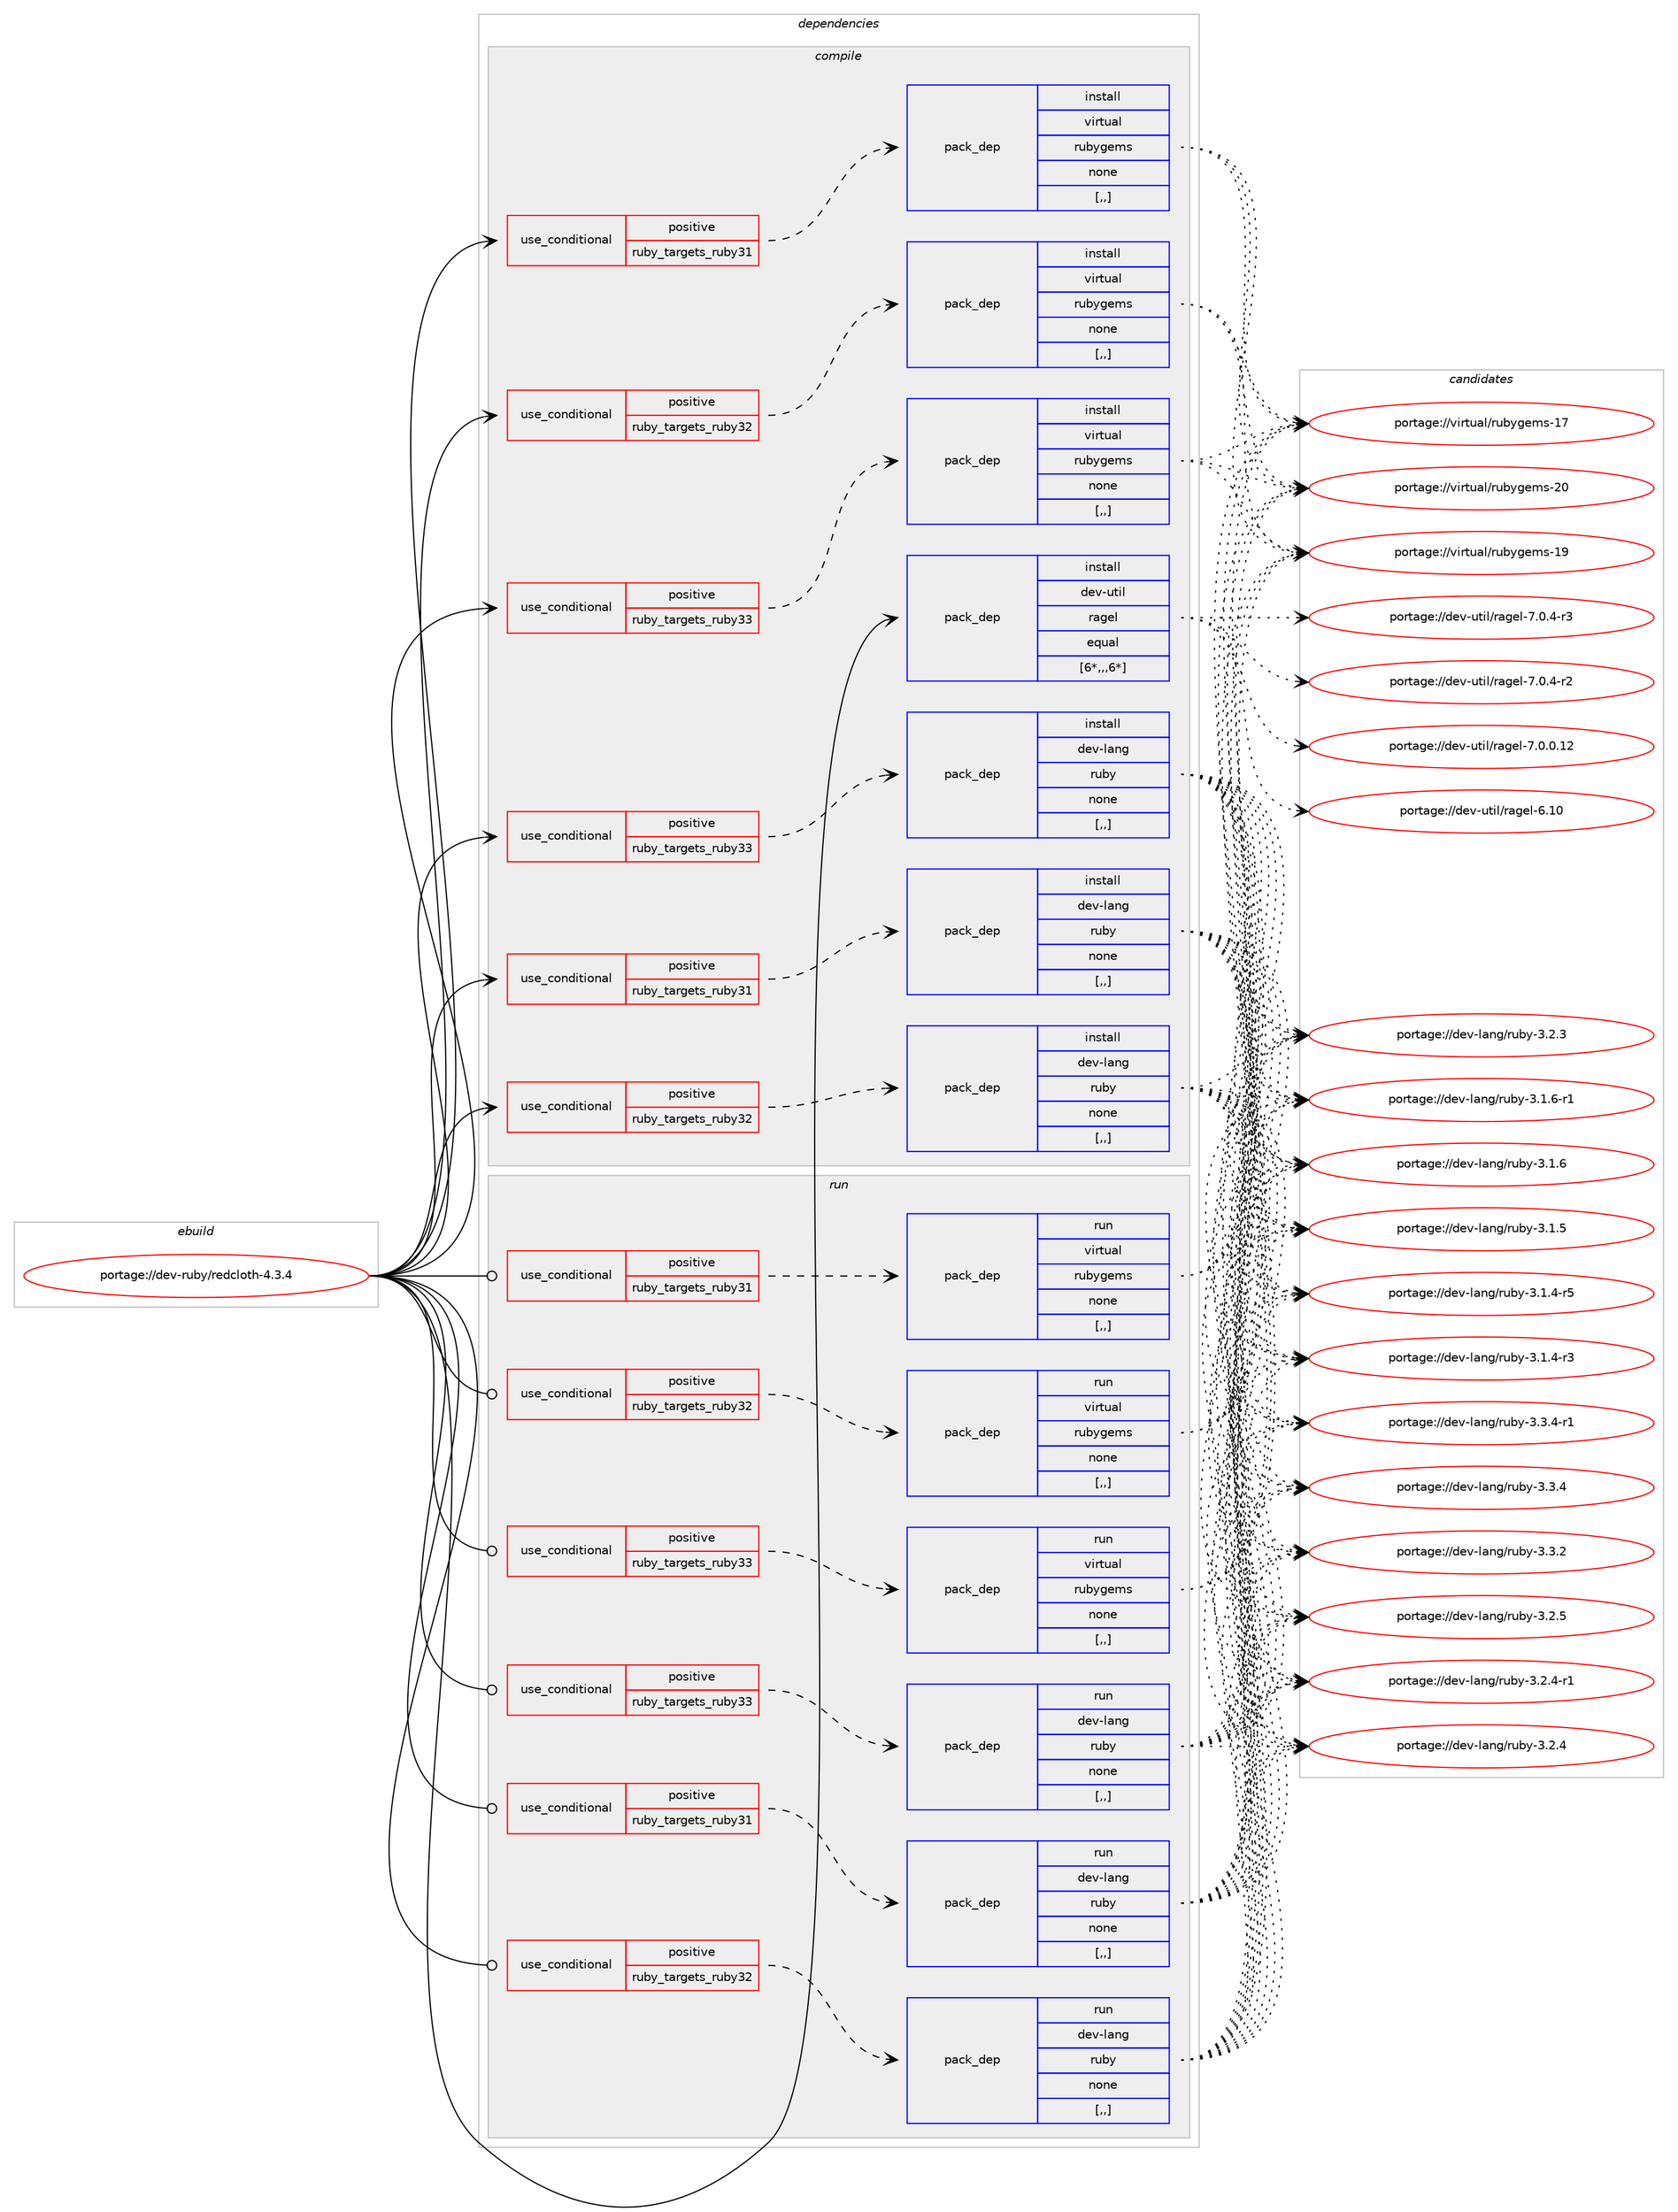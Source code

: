 digraph prolog {

# *************
# Graph options
# *************

newrank=true;
concentrate=true;
compound=true;
graph [rankdir=LR,fontname=Helvetica,fontsize=10,ranksep=1.5];#, ranksep=2.5, nodesep=0.2];
edge  [arrowhead=vee];
node  [fontname=Helvetica,fontsize=10];

# **********
# The ebuild
# **********

subgraph cluster_leftcol {
color=gray;
label=<<i>ebuild</i>>;
id [label="portage://dev-ruby/redcloth-4.3.4", color=red, width=4, href="../dev-ruby/redcloth-4.3.4.svg"];
}

# ****************
# The dependencies
# ****************

subgraph cluster_midcol {
color=gray;
label=<<i>dependencies</i>>;
subgraph cluster_compile {
fillcolor="#eeeeee";
style=filled;
label=<<i>compile</i>>;
subgraph cond54131 {
dependency197863 [label=<<TABLE BORDER="0" CELLBORDER="1" CELLSPACING="0" CELLPADDING="4"><TR><TD ROWSPAN="3" CELLPADDING="10">use_conditional</TD></TR><TR><TD>positive</TD></TR><TR><TD>ruby_targets_ruby31</TD></TR></TABLE>>, shape=none, color=red];
subgraph pack142375 {
dependency197864 [label=<<TABLE BORDER="0" CELLBORDER="1" CELLSPACING="0" CELLPADDING="4" WIDTH="220"><TR><TD ROWSPAN="6" CELLPADDING="30">pack_dep</TD></TR><TR><TD WIDTH="110">install</TD></TR><TR><TD>dev-lang</TD></TR><TR><TD>ruby</TD></TR><TR><TD>none</TD></TR><TR><TD>[,,]</TD></TR></TABLE>>, shape=none, color=blue];
}
dependency197863:e -> dependency197864:w [weight=20,style="dashed",arrowhead="vee"];
}
id:e -> dependency197863:w [weight=20,style="solid",arrowhead="vee"];
subgraph cond54132 {
dependency197865 [label=<<TABLE BORDER="0" CELLBORDER="1" CELLSPACING="0" CELLPADDING="4"><TR><TD ROWSPAN="3" CELLPADDING="10">use_conditional</TD></TR><TR><TD>positive</TD></TR><TR><TD>ruby_targets_ruby31</TD></TR></TABLE>>, shape=none, color=red];
subgraph pack142376 {
dependency197866 [label=<<TABLE BORDER="0" CELLBORDER="1" CELLSPACING="0" CELLPADDING="4" WIDTH="220"><TR><TD ROWSPAN="6" CELLPADDING="30">pack_dep</TD></TR><TR><TD WIDTH="110">install</TD></TR><TR><TD>virtual</TD></TR><TR><TD>rubygems</TD></TR><TR><TD>none</TD></TR><TR><TD>[,,]</TD></TR></TABLE>>, shape=none, color=blue];
}
dependency197865:e -> dependency197866:w [weight=20,style="dashed",arrowhead="vee"];
}
id:e -> dependency197865:w [weight=20,style="solid",arrowhead="vee"];
subgraph cond54133 {
dependency197867 [label=<<TABLE BORDER="0" CELLBORDER="1" CELLSPACING="0" CELLPADDING="4"><TR><TD ROWSPAN="3" CELLPADDING="10">use_conditional</TD></TR><TR><TD>positive</TD></TR><TR><TD>ruby_targets_ruby32</TD></TR></TABLE>>, shape=none, color=red];
subgraph pack142377 {
dependency197868 [label=<<TABLE BORDER="0" CELLBORDER="1" CELLSPACING="0" CELLPADDING="4" WIDTH="220"><TR><TD ROWSPAN="6" CELLPADDING="30">pack_dep</TD></TR><TR><TD WIDTH="110">install</TD></TR><TR><TD>dev-lang</TD></TR><TR><TD>ruby</TD></TR><TR><TD>none</TD></TR><TR><TD>[,,]</TD></TR></TABLE>>, shape=none, color=blue];
}
dependency197867:e -> dependency197868:w [weight=20,style="dashed",arrowhead="vee"];
}
id:e -> dependency197867:w [weight=20,style="solid",arrowhead="vee"];
subgraph cond54134 {
dependency197869 [label=<<TABLE BORDER="0" CELLBORDER="1" CELLSPACING="0" CELLPADDING="4"><TR><TD ROWSPAN="3" CELLPADDING="10">use_conditional</TD></TR><TR><TD>positive</TD></TR><TR><TD>ruby_targets_ruby32</TD></TR></TABLE>>, shape=none, color=red];
subgraph pack142378 {
dependency197870 [label=<<TABLE BORDER="0" CELLBORDER="1" CELLSPACING="0" CELLPADDING="4" WIDTH="220"><TR><TD ROWSPAN="6" CELLPADDING="30">pack_dep</TD></TR><TR><TD WIDTH="110">install</TD></TR><TR><TD>virtual</TD></TR><TR><TD>rubygems</TD></TR><TR><TD>none</TD></TR><TR><TD>[,,]</TD></TR></TABLE>>, shape=none, color=blue];
}
dependency197869:e -> dependency197870:w [weight=20,style="dashed",arrowhead="vee"];
}
id:e -> dependency197869:w [weight=20,style="solid",arrowhead="vee"];
subgraph cond54135 {
dependency197871 [label=<<TABLE BORDER="0" CELLBORDER="1" CELLSPACING="0" CELLPADDING="4"><TR><TD ROWSPAN="3" CELLPADDING="10">use_conditional</TD></TR><TR><TD>positive</TD></TR><TR><TD>ruby_targets_ruby33</TD></TR></TABLE>>, shape=none, color=red];
subgraph pack142379 {
dependency197872 [label=<<TABLE BORDER="0" CELLBORDER="1" CELLSPACING="0" CELLPADDING="4" WIDTH="220"><TR><TD ROWSPAN="6" CELLPADDING="30">pack_dep</TD></TR><TR><TD WIDTH="110">install</TD></TR><TR><TD>dev-lang</TD></TR><TR><TD>ruby</TD></TR><TR><TD>none</TD></TR><TR><TD>[,,]</TD></TR></TABLE>>, shape=none, color=blue];
}
dependency197871:e -> dependency197872:w [weight=20,style="dashed",arrowhead="vee"];
}
id:e -> dependency197871:w [weight=20,style="solid",arrowhead="vee"];
subgraph cond54136 {
dependency197873 [label=<<TABLE BORDER="0" CELLBORDER="1" CELLSPACING="0" CELLPADDING="4"><TR><TD ROWSPAN="3" CELLPADDING="10">use_conditional</TD></TR><TR><TD>positive</TD></TR><TR><TD>ruby_targets_ruby33</TD></TR></TABLE>>, shape=none, color=red];
subgraph pack142380 {
dependency197874 [label=<<TABLE BORDER="0" CELLBORDER="1" CELLSPACING="0" CELLPADDING="4" WIDTH="220"><TR><TD ROWSPAN="6" CELLPADDING="30">pack_dep</TD></TR><TR><TD WIDTH="110">install</TD></TR><TR><TD>virtual</TD></TR><TR><TD>rubygems</TD></TR><TR><TD>none</TD></TR><TR><TD>[,,]</TD></TR></TABLE>>, shape=none, color=blue];
}
dependency197873:e -> dependency197874:w [weight=20,style="dashed",arrowhead="vee"];
}
id:e -> dependency197873:w [weight=20,style="solid",arrowhead="vee"];
subgraph pack142381 {
dependency197875 [label=<<TABLE BORDER="0" CELLBORDER="1" CELLSPACING="0" CELLPADDING="4" WIDTH="220"><TR><TD ROWSPAN="6" CELLPADDING="30">pack_dep</TD></TR><TR><TD WIDTH="110">install</TD></TR><TR><TD>dev-util</TD></TR><TR><TD>ragel</TD></TR><TR><TD>equal</TD></TR><TR><TD>[6*,,,6*]</TD></TR></TABLE>>, shape=none, color=blue];
}
id:e -> dependency197875:w [weight=20,style="solid",arrowhead="vee"];
}
subgraph cluster_compileandrun {
fillcolor="#eeeeee";
style=filled;
label=<<i>compile and run</i>>;
}
subgraph cluster_run {
fillcolor="#eeeeee";
style=filled;
label=<<i>run</i>>;
subgraph cond54137 {
dependency197876 [label=<<TABLE BORDER="0" CELLBORDER="1" CELLSPACING="0" CELLPADDING="4"><TR><TD ROWSPAN="3" CELLPADDING="10">use_conditional</TD></TR><TR><TD>positive</TD></TR><TR><TD>ruby_targets_ruby31</TD></TR></TABLE>>, shape=none, color=red];
subgraph pack142382 {
dependency197877 [label=<<TABLE BORDER="0" CELLBORDER="1" CELLSPACING="0" CELLPADDING="4" WIDTH="220"><TR><TD ROWSPAN="6" CELLPADDING="30">pack_dep</TD></TR><TR><TD WIDTH="110">run</TD></TR><TR><TD>dev-lang</TD></TR><TR><TD>ruby</TD></TR><TR><TD>none</TD></TR><TR><TD>[,,]</TD></TR></TABLE>>, shape=none, color=blue];
}
dependency197876:e -> dependency197877:w [weight=20,style="dashed",arrowhead="vee"];
}
id:e -> dependency197876:w [weight=20,style="solid",arrowhead="odot"];
subgraph cond54138 {
dependency197878 [label=<<TABLE BORDER="0" CELLBORDER="1" CELLSPACING="0" CELLPADDING="4"><TR><TD ROWSPAN="3" CELLPADDING="10">use_conditional</TD></TR><TR><TD>positive</TD></TR><TR><TD>ruby_targets_ruby31</TD></TR></TABLE>>, shape=none, color=red];
subgraph pack142383 {
dependency197879 [label=<<TABLE BORDER="0" CELLBORDER="1" CELLSPACING="0" CELLPADDING="4" WIDTH="220"><TR><TD ROWSPAN="6" CELLPADDING="30">pack_dep</TD></TR><TR><TD WIDTH="110">run</TD></TR><TR><TD>virtual</TD></TR><TR><TD>rubygems</TD></TR><TR><TD>none</TD></TR><TR><TD>[,,]</TD></TR></TABLE>>, shape=none, color=blue];
}
dependency197878:e -> dependency197879:w [weight=20,style="dashed",arrowhead="vee"];
}
id:e -> dependency197878:w [weight=20,style="solid",arrowhead="odot"];
subgraph cond54139 {
dependency197880 [label=<<TABLE BORDER="0" CELLBORDER="1" CELLSPACING="0" CELLPADDING="4"><TR><TD ROWSPAN="3" CELLPADDING="10">use_conditional</TD></TR><TR><TD>positive</TD></TR><TR><TD>ruby_targets_ruby32</TD></TR></TABLE>>, shape=none, color=red];
subgraph pack142384 {
dependency197881 [label=<<TABLE BORDER="0" CELLBORDER="1" CELLSPACING="0" CELLPADDING="4" WIDTH="220"><TR><TD ROWSPAN="6" CELLPADDING="30">pack_dep</TD></TR><TR><TD WIDTH="110">run</TD></TR><TR><TD>dev-lang</TD></TR><TR><TD>ruby</TD></TR><TR><TD>none</TD></TR><TR><TD>[,,]</TD></TR></TABLE>>, shape=none, color=blue];
}
dependency197880:e -> dependency197881:w [weight=20,style="dashed",arrowhead="vee"];
}
id:e -> dependency197880:w [weight=20,style="solid",arrowhead="odot"];
subgraph cond54140 {
dependency197882 [label=<<TABLE BORDER="0" CELLBORDER="1" CELLSPACING="0" CELLPADDING="4"><TR><TD ROWSPAN="3" CELLPADDING="10">use_conditional</TD></TR><TR><TD>positive</TD></TR><TR><TD>ruby_targets_ruby32</TD></TR></TABLE>>, shape=none, color=red];
subgraph pack142385 {
dependency197883 [label=<<TABLE BORDER="0" CELLBORDER="1" CELLSPACING="0" CELLPADDING="4" WIDTH="220"><TR><TD ROWSPAN="6" CELLPADDING="30">pack_dep</TD></TR><TR><TD WIDTH="110">run</TD></TR><TR><TD>virtual</TD></TR><TR><TD>rubygems</TD></TR><TR><TD>none</TD></TR><TR><TD>[,,]</TD></TR></TABLE>>, shape=none, color=blue];
}
dependency197882:e -> dependency197883:w [weight=20,style="dashed",arrowhead="vee"];
}
id:e -> dependency197882:w [weight=20,style="solid",arrowhead="odot"];
subgraph cond54141 {
dependency197884 [label=<<TABLE BORDER="0" CELLBORDER="1" CELLSPACING="0" CELLPADDING="4"><TR><TD ROWSPAN="3" CELLPADDING="10">use_conditional</TD></TR><TR><TD>positive</TD></TR><TR><TD>ruby_targets_ruby33</TD></TR></TABLE>>, shape=none, color=red];
subgraph pack142386 {
dependency197885 [label=<<TABLE BORDER="0" CELLBORDER="1" CELLSPACING="0" CELLPADDING="4" WIDTH="220"><TR><TD ROWSPAN="6" CELLPADDING="30">pack_dep</TD></TR><TR><TD WIDTH="110">run</TD></TR><TR><TD>dev-lang</TD></TR><TR><TD>ruby</TD></TR><TR><TD>none</TD></TR><TR><TD>[,,]</TD></TR></TABLE>>, shape=none, color=blue];
}
dependency197884:e -> dependency197885:w [weight=20,style="dashed",arrowhead="vee"];
}
id:e -> dependency197884:w [weight=20,style="solid",arrowhead="odot"];
subgraph cond54142 {
dependency197886 [label=<<TABLE BORDER="0" CELLBORDER="1" CELLSPACING="0" CELLPADDING="4"><TR><TD ROWSPAN="3" CELLPADDING="10">use_conditional</TD></TR><TR><TD>positive</TD></TR><TR><TD>ruby_targets_ruby33</TD></TR></TABLE>>, shape=none, color=red];
subgraph pack142387 {
dependency197887 [label=<<TABLE BORDER="0" CELLBORDER="1" CELLSPACING="0" CELLPADDING="4" WIDTH="220"><TR><TD ROWSPAN="6" CELLPADDING="30">pack_dep</TD></TR><TR><TD WIDTH="110">run</TD></TR><TR><TD>virtual</TD></TR><TR><TD>rubygems</TD></TR><TR><TD>none</TD></TR><TR><TD>[,,]</TD></TR></TABLE>>, shape=none, color=blue];
}
dependency197886:e -> dependency197887:w [weight=20,style="dashed",arrowhead="vee"];
}
id:e -> dependency197886:w [weight=20,style="solid",arrowhead="odot"];
}
}

# **************
# The candidates
# **************

subgraph cluster_choices {
rank=same;
color=gray;
label=<<i>candidates</i>>;

subgraph choice142375 {
color=black;
nodesep=1;
choice100101118451089711010347114117981214551465146524511449 [label="portage://dev-lang/ruby-3.3.4-r1", color=red, width=4,href="../dev-lang/ruby-3.3.4-r1.svg"];
choice10010111845108971101034711411798121455146514652 [label="portage://dev-lang/ruby-3.3.4", color=red, width=4,href="../dev-lang/ruby-3.3.4.svg"];
choice10010111845108971101034711411798121455146514650 [label="portage://dev-lang/ruby-3.3.2", color=red, width=4,href="../dev-lang/ruby-3.3.2.svg"];
choice10010111845108971101034711411798121455146504653 [label="portage://dev-lang/ruby-3.2.5", color=red, width=4,href="../dev-lang/ruby-3.2.5.svg"];
choice100101118451089711010347114117981214551465046524511449 [label="portage://dev-lang/ruby-3.2.4-r1", color=red, width=4,href="../dev-lang/ruby-3.2.4-r1.svg"];
choice10010111845108971101034711411798121455146504652 [label="portage://dev-lang/ruby-3.2.4", color=red, width=4,href="../dev-lang/ruby-3.2.4.svg"];
choice10010111845108971101034711411798121455146504651 [label="portage://dev-lang/ruby-3.2.3", color=red, width=4,href="../dev-lang/ruby-3.2.3.svg"];
choice100101118451089711010347114117981214551464946544511449 [label="portage://dev-lang/ruby-3.1.6-r1", color=red, width=4,href="../dev-lang/ruby-3.1.6-r1.svg"];
choice10010111845108971101034711411798121455146494654 [label="portage://dev-lang/ruby-3.1.6", color=red, width=4,href="../dev-lang/ruby-3.1.6.svg"];
choice10010111845108971101034711411798121455146494653 [label="portage://dev-lang/ruby-3.1.5", color=red, width=4,href="../dev-lang/ruby-3.1.5.svg"];
choice100101118451089711010347114117981214551464946524511453 [label="portage://dev-lang/ruby-3.1.4-r5", color=red, width=4,href="../dev-lang/ruby-3.1.4-r5.svg"];
choice100101118451089711010347114117981214551464946524511451 [label="portage://dev-lang/ruby-3.1.4-r3", color=red, width=4,href="../dev-lang/ruby-3.1.4-r3.svg"];
dependency197864:e -> choice100101118451089711010347114117981214551465146524511449:w [style=dotted,weight="100"];
dependency197864:e -> choice10010111845108971101034711411798121455146514652:w [style=dotted,weight="100"];
dependency197864:e -> choice10010111845108971101034711411798121455146514650:w [style=dotted,weight="100"];
dependency197864:e -> choice10010111845108971101034711411798121455146504653:w [style=dotted,weight="100"];
dependency197864:e -> choice100101118451089711010347114117981214551465046524511449:w [style=dotted,weight="100"];
dependency197864:e -> choice10010111845108971101034711411798121455146504652:w [style=dotted,weight="100"];
dependency197864:e -> choice10010111845108971101034711411798121455146504651:w [style=dotted,weight="100"];
dependency197864:e -> choice100101118451089711010347114117981214551464946544511449:w [style=dotted,weight="100"];
dependency197864:e -> choice10010111845108971101034711411798121455146494654:w [style=dotted,weight="100"];
dependency197864:e -> choice10010111845108971101034711411798121455146494653:w [style=dotted,weight="100"];
dependency197864:e -> choice100101118451089711010347114117981214551464946524511453:w [style=dotted,weight="100"];
dependency197864:e -> choice100101118451089711010347114117981214551464946524511451:w [style=dotted,weight="100"];
}
subgraph choice142376 {
color=black;
nodesep=1;
choice118105114116117971084711411798121103101109115455048 [label="portage://virtual/rubygems-20", color=red, width=4,href="../virtual/rubygems-20.svg"];
choice118105114116117971084711411798121103101109115454957 [label="portage://virtual/rubygems-19", color=red, width=4,href="../virtual/rubygems-19.svg"];
choice118105114116117971084711411798121103101109115454955 [label="portage://virtual/rubygems-17", color=red, width=4,href="../virtual/rubygems-17.svg"];
dependency197866:e -> choice118105114116117971084711411798121103101109115455048:w [style=dotted,weight="100"];
dependency197866:e -> choice118105114116117971084711411798121103101109115454957:w [style=dotted,weight="100"];
dependency197866:e -> choice118105114116117971084711411798121103101109115454955:w [style=dotted,weight="100"];
}
subgraph choice142377 {
color=black;
nodesep=1;
choice100101118451089711010347114117981214551465146524511449 [label="portage://dev-lang/ruby-3.3.4-r1", color=red, width=4,href="../dev-lang/ruby-3.3.4-r1.svg"];
choice10010111845108971101034711411798121455146514652 [label="portage://dev-lang/ruby-3.3.4", color=red, width=4,href="../dev-lang/ruby-3.3.4.svg"];
choice10010111845108971101034711411798121455146514650 [label="portage://dev-lang/ruby-3.3.2", color=red, width=4,href="../dev-lang/ruby-3.3.2.svg"];
choice10010111845108971101034711411798121455146504653 [label="portage://dev-lang/ruby-3.2.5", color=red, width=4,href="../dev-lang/ruby-3.2.5.svg"];
choice100101118451089711010347114117981214551465046524511449 [label="portage://dev-lang/ruby-3.2.4-r1", color=red, width=4,href="../dev-lang/ruby-3.2.4-r1.svg"];
choice10010111845108971101034711411798121455146504652 [label="portage://dev-lang/ruby-3.2.4", color=red, width=4,href="../dev-lang/ruby-3.2.4.svg"];
choice10010111845108971101034711411798121455146504651 [label="portage://dev-lang/ruby-3.2.3", color=red, width=4,href="../dev-lang/ruby-3.2.3.svg"];
choice100101118451089711010347114117981214551464946544511449 [label="portage://dev-lang/ruby-3.1.6-r1", color=red, width=4,href="../dev-lang/ruby-3.1.6-r1.svg"];
choice10010111845108971101034711411798121455146494654 [label="portage://dev-lang/ruby-3.1.6", color=red, width=4,href="../dev-lang/ruby-3.1.6.svg"];
choice10010111845108971101034711411798121455146494653 [label="portage://dev-lang/ruby-3.1.5", color=red, width=4,href="../dev-lang/ruby-3.1.5.svg"];
choice100101118451089711010347114117981214551464946524511453 [label="portage://dev-lang/ruby-3.1.4-r5", color=red, width=4,href="../dev-lang/ruby-3.1.4-r5.svg"];
choice100101118451089711010347114117981214551464946524511451 [label="portage://dev-lang/ruby-3.1.4-r3", color=red, width=4,href="../dev-lang/ruby-3.1.4-r3.svg"];
dependency197868:e -> choice100101118451089711010347114117981214551465146524511449:w [style=dotted,weight="100"];
dependency197868:e -> choice10010111845108971101034711411798121455146514652:w [style=dotted,weight="100"];
dependency197868:e -> choice10010111845108971101034711411798121455146514650:w [style=dotted,weight="100"];
dependency197868:e -> choice10010111845108971101034711411798121455146504653:w [style=dotted,weight="100"];
dependency197868:e -> choice100101118451089711010347114117981214551465046524511449:w [style=dotted,weight="100"];
dependency197868:e -> choice10010111845108971101034711411798121455146504652:w [style=dotted,weight="100"];
dependency197868:e -> choice10010111845108971101034711411798121455146504651:w [style=dotted,weight="100"];
dependency197868:e -> choice100101118451089711010347114117981214551464946544511449:w [style=dotted,weight="100"];
dependency197868:e -> choice10010111845108971101034711411798121455146494654:w [style=dotted,weight="100"];
dependency197868:e -> choice10010111845108971101034711411798121455146494653:w [style=dotted,weight="100"];
dependency197868:e -> choice100101118451089711010347114117981214551464946524511453:w [style=dotted,weight="100"];
dependency197868:e -> choice100101118451089711010347114117981214551464946524511451:w [style=dotted,weight="100"];
}
subgraph choice142378 {
color=black;
nodesep=1;
choice118105114116117971084711411798121103101109115455048 [label="portage://virtual/rubygems-20", color=red, width=4,href="../virtual/rubygems-20.svg"];
choice118105114116117971084711411798121103101109115454957 [label="portage://virtual/rubygems-19", color=red, width=4,href="../virtual/rubygems-19.svg"];
choice118105114116117971084711411798121103101109115454955 [label="portage://virtual/rubygems-17", color=red, width=4,href="../virtual/rubygems-17.svg"];
dependency197870:e -> choice118105114116117971084711411798121103101109115455048:w [style=dotted,weight="100"];
dependency197870:e -> choice118105114116117971084711411798121103101109115454957:w [style=dotted,weight="100"];
dependency197870:e -> choice118105114116117971084711411798121103101109115454955:w [style=dotted,weight="100"];
}
subgraph choice142379 {
color=black;
nodesep=1;
choice100101118451089711010347114117981214551465146524511449 [label="portage://dev-lang/ruby-3.3.4-r1", color=red, width=4,href="../dev-lang/ruby-3.3.4-r1.svg"];
choice10010111845108971101034711411798121455146514652 [label="portage://dev-lang/ruby-3.3.4", color=red, width=4,href="../dev-lang/ruby-3.3.4.svg"];
choice10010111845108971101034711411798121455146514650 [label="portage://dev-lang/ruby-3.3.2", color=red, width=4,href="../dev-lang/ruby-3.3.2.svg"];
choice10010111845108971101034711411798121455146504653 [label="portage://dev-lang/ruby-3.2.5", color=red, width=4,href="../dev-lang/ruby-3.2.5.svg"];
choice100101118451089711010347114117981214551465046524511449 [label="portage://dev-lang/ruby-3.2.4-r1", color=red, width=4,href="../dev-lang/ruby-3.2.4-r1.svg"];
choice10010111845108971101034711411798121455146504652 [label="portage://dev-lang/ruby-3.2.4", color=red, width=4,href="../dev-lang/ruby-3.2.4.svg"];
choice10010111845108971101034711411798121455146504651 [label="portage://dev-lang/ruby-3.2.3", color=red, width=4,href="../dev-lang/ruby-3.2.3.svg"];
choice100101118451089711010347114117981214551464946544511449 [label="portage://dev-lang/ruby-3.1.6-r1", color=red, width=4,href="../dev-lang/ruby-3.1.6-r1.svg"];
choice10010111845108971101034711411798121455146494654 [label="portage://dev-lang/ruby-3.1.6", color=red, width=4,href="../dev-lang/ruby-3.1.6.svg"];
choice10010111845108971101034711411798121455146494653 [label="portage://dev-lang/ruby-3.1.5", color=red, width=4,href="../dev-lang/ruby-3.1.5.svg"];
choice100101118451089711010347114117981214551464946524511453 [label="portage://dev-lang/ruby-3.1.4-r5", color=red, width=4,href="../dev-lang/ruby-3.1.4-r5.svg"];
choice100101118451089711010347114117981214551464946524511451 [label="portage://dev-lang/ruby-3.1.4-r3", color=red, width=4,href="../dev-lang/ruby-3.1.4-r3.svg"];
dependency197872:e -> choice100101118451089711010347114117981214551465146524511449:w [style=dotted,weight="100"];
dependency197872:e -> choice10010111845108971101034711411798121455146514652:w [style=dotted,weight="100"];
dependency197872:e -> choice10010111845108971101034711411798121455146514650:w [style=dotted,weight="100"];
dependency197872:e -> choice10010111845108971101034711411798121455146504653:w [style=dotted,weight="100"];
dependency197872:e -> choice100101118451089711010347114117981214551465046524511449:w [style=dotted,weight="100"];
dependency197872:e -> choice10010111845108971101034711411798121455146504652:w [style=dotted,weight="100"];
dependency197872:e -> choice10010111845108971101034711411798121455146504651:w [style=dotted,weight="100"];
dependency197872:e -> choice100101118451089711010347114117981214551464946544511449:w [style=dotted,weight="100"];
dependency197872:e -> choice10010111845108971101034711411798121455146494654:w [style=dotted,weight="100"];
dependency197872:e -> choice10010111845108971101034711411798121455146494653:w [style=dotted,weight="100"];
dependency197872:e -> choice100101118451089711010347114117981214551464946524511453:w [style=dotted,weight="100"];
dependency197872:e -> choice100101118451089711010347114117981214551464946524511451:w [style=dotted,weight="100"];
}
subgraph choice142380 {
color=black;
nodesep=1;
choice118105114116117971084711411798121103101109115455048 [label="portage://virtual/rubygems-20", color=red, width=4,href="../virtual/rubygems-20.svg"];
choice118105114116117971084711411798121103101109115454957 [label="portage://virtual/rubygems-19", color=red, width=4,href="../virtual/rubygems-19.svg"];
choice118105114116117971084711411798121103101109115454955 [label="portage://virtual/rubygems-17", color=red, width=4,href="../virtual/rubygems-17.svg"];
dependency197874:e -> choice118105114116117971084711411798121103101109115455048:w [style=dotted,weight="100"];
dependency197874:e -> choice118105114116117971084711411798121103101109115454957:w [style=dotted,weight="100"];
dependency197874:e -> choice118105114116117971084711411798121103101109115454955:w [style=dotted,weight="100"];
}
subgraph choice142381 {
color=black;
nodesep=1;
choice1001011184511711610510847114971031011084555464846524511451 [label="portage://dev-util/ragel-7.0.4-r3", color=red, width=4,href="../dev-util/ragel-7.0.4-r3.svg"];
choice1001011184511711610510847114971031011084555464846524511450 [label="portage://dev-util/ragel-7.0.4-r2", color=red, width=4,href="../dev-util/ragel-7.0.4-r2.svg"];
choice100101118451171161051084711497103101108455546484648464950 [label="portage://dev-util/ragel-7.0.0.12", color=red, width=4,href="../dev-util/ragel-7.0.0.12.svg"];
choice1001011184511711610510847114971031011084554464948 [label="portage://dev-util/ragel-6.10", color=red, width=4,href="../dev-util/ragel-6.10.svg"];
dependency197875:e -> choice1001011184511711610510847114971031011084555464846524511451:w [style=dotted,weight="100"];
dependency197875:e -> choice1001011184511711610510847114971031011084555464846524511450:w [style=dotted,weight="100"];
dependency197875:e -> choice100101118451171161051084711497103101108455546484648464950:w [style=dotted,weight="100"];
dependency197875:e -> choice1001011184511711610510847114971031011084554464948:w [style=dotted,weight="100"];
}
subgraph choice142382 {
color=black;
nodesep=1;
choice100101118451089711010347114117981214551465146524511449 [label="portage://dev-lang/ruby-3.3.4-r1", color=red, width=4,href="../dev-lang/ruby-3.3.4-r1.svg"];
choice10010111845108971101034711411798121455146514652 [label="portage://dev-lang/ruby-3.3.4", color=red, width=4,href="../dev-lang/ruby-3.3.4.svg"];
choice10010111845108971101034711411798121455146514650 [label="portage://dev-lang/ruby-3.3.2", color=red, width=4,href="../dev-lang/ruby-3.3.2.svg"];
choice10010111845108971101034711411798121455146504653 [label="portage://dev-lang/ruby-3.2.5", color=red, width=4,href="../dev-lang/ruby-3.2.5.svg"];
choice100101118451089711010347114117981214551465046524511449 [label="portage://dev-lang/ruby-3.2.4-r1", color=red, width=4,href="../dev-lang/ruby-3.2.4-r1.svg"];
choice10010111845108971101034711411798121455146504652 [label="portage://dev-lang/ruby-3.2.4", color=red, width=4,href="../dev-lang/ruby-3.2.4.svg"];
choice10010111845108971101034711411798121455146504651 [label="portage://dev-lang/ruby-3.2.3", color=red, width=4,href="../dev-lang/ruby-3.2.3.svg"];
choice100101118451089711010347114117981214551464946544511449 [label="portage://dev-lang/ruby-3.1.6-r1", color=red, width=4,href="../dev-lang/ruby-3.1.6-r1.svg"];
choice10010111845108971101034711411798121455146494654 [label="portage://dev-lang/ruby-3.1.6", color=red, width=4,href="../dev-lang/ruby-3.1.6.svg"];
choice10010111845108971101034711411798121455146494653 [label="portage://dev-lang/ruby-3.1.5", color=red, width=4,href="../dev-lang/ruby-3.1.5.svg"];
choice100101118451089711010347114117981214551464946524511453 [label="portage://dev-lang/ruby-3.1.4-r5", color=red, width=4,href="../dev-lang/ruby-3.1.4-r5.svg"];
choice100101118451089711010347114117981214551464946524511451 [label="portage://dev-lang/ruby-3.1.4-r3", color=red, width=4,href="../dev-lang/ruby-3.1.4-r3.svg"];
dependency197877:e -> choice100101118451089711010347114117981214551465146524511449:w [style=dotted,weight="100"];
dependency197877:e -> choice10010111845108971101034711411798121455146514652:w [style=dotted,weight="100"];
dependency197877:e -> choice10010111845108971101034711411798121455146514650:w [style=dotted,weight="100"];
dependency197877:e -> choice10010111845108971101034711411798121455146504653:w [style=dotted,weight="100"];
dependency197877:e -> choice100101118451089711010347114117981214551465046524511449:w [style=dotted,weight="100"];
dependency197877:e -> choice10010111845108971101034711411798121455146504652:w [style=dotted,weight="100"];
dependency197877:e -> choice10010111845108971101034711411798121455146504651:w [style=dotted,weight="100"];
dependency197877:e -> choice100101118451089711010347114117981214551464946544511449:w [style=dotted,weight="100"];
dependency197877:e -> choice10010111845108971101034711411798121455146494654:w [style=dotted,weight="100"];
dependency197877:e -> choice10010111845108971101034711411798121455146494653:w [style=dotted,weight="100"];
dependency197877:e -> choice100101118451089711010347114117981214551464946524511453:w [style=dotted,weight="100"];
dependency197877:e -> choice100101118451089711010347114117981214551464946524511451:w [style=dotted,weight="100"];
}
subgraph choice142383 {
color=black;
nodesep=1;
choice118105114116117971084711411798121103101109115455048 [label="portage://virtual/rubygems-20", color=red, width=4,href="../virtual/rubygems-20.svg"];
choice118105114116117971084711411798121103101109115454957 [label="portage://virtual/rubygems-19", color=red, width=4,href="../virtual/rubygems-19.svg"];
choice118105114116117971084711411798121103101109115454955 [label="portage://virtual/rubygems-17", color=red, width=4,href="../virtual/rubygems-17.svg"];
dependency197879:e -> choice118105114116117971084711411798121103101109115455048:w [style=dotted,weight="100"];
dependency197879:e -> choice118105114116117971084711411798121103101109115454957:w [style=dotted,weight="100"];
dependency197879:e -> choice118105114116117971084711411798121103101109115454955:w [style=dotted,weight="100"];
}
subgraph choice142384 {
color=black;
nodesep=1;
choice100101118451089711010347114117981214551465146524511449 [label="portage://dev-lang/ruby-3.3.4-r1", color=red, width=4,href="../dev-lang/ruby-3.3.4-r1.svg"];
choice10010111845108971101034711411798121455146514652 [label="portage://dev-lang/ruby-3.3.4", color=red, width=4,href="../dev-lang/ruby-3.3.4.svg"];
choice10010111845108971101034711411798121455146514650 [label="portage://dev-lang/ruby-3.3.2", color=red, width=4,href="../dev-lang/ruby-3.3.2.svg"];
choice10010111845108971101034711411798121455146504653 [label="portage://dev-lang/ruby-3.2.5", color=red, width=4,href="../dev-lang/ruby-3.2.5.svg"];
choice100101118451089711010347114117981214551465046524511449 [label="portage://dev-lang/ruby-3.2.4-r1", color=red, width=4,href="../dev-lang/ruby-3.2.4-r1.svg"];
choice10010111845108971101034711411798121455146504652 [label="portage://dev-lang/ruby-3.2.4", color=red, width=4,href="../dev-lang/ruby-3.2.4.svg"];
choice10010111845108971101034711411798121455146504651 [label="portage://dev-lang/ruby-3.2.3", color=red, width=4,href="../dev-lang/ruby-3.2.3.svg"];
choice100101118451089711010347114117981214551464946544511449 [label="portage://dev-lang/ruby-3.1.6-r1", color=red, width=4,href="../dev-lang/ruby-3.1.6-r1.svg"];
choice10010111845108971101034711411798121455146494654 [label="portage://dev-lang/ruby-3.1.6", color=red, width=4,href="../dev-lang/ruby-3.1.6.svg"];
choice10010111845108971101034711411798121455146494653 [label="portage://dev-lang/ruby-3.1.5", color=red, width=4,href="../dev-lang/ruby-3.1.5.svg"];
choice100101118451089711010347114117981214551464946524511453 [label="portage://dev-lang/ruby-3.1.4-r5", color=red, width=4,href="../dev-lang/ruby-3.1.4-r5.svg"];
choice100101118451089711010347114117981214551464946524511451 [label="portage://dev-lang/ruby-3.1.4-r3", color=red, width=4,href="../dev-lang/ruby-3.1.4-r3.svg"];
dependency197881:e -> choice100101118451089711010347114117981214551465146524511449:w [style=dotted,weight="100"];
dependency197881:e -> choice10010111845108971101034711411798121455146514652:w [style=dotted,weight="100"];
dependency197881:e -> choice10010111845108971101034711411798121455146514650:w [style=dotted,weight="100"];
dependency197881:e -> choice10010111845108971101034711411798121455146504653:w [style=dotted,weight="100"];
dependency197881:e -> choice100101118451089711010347114117981214551465046524511449:w [style=dotted,weight="100"];
dependency197881:e -> choice10010111845108971101034711411798121455146504652:w [style=dotted,weight="100"];
dependency197881:e -> choice10010111845108971101034711411798121455146504651:w [style=dotted,weight="100"];
dependency197881:e -> choice100101118451089711010347114117981214551464946544511449:w [style=dotted,weight="100"];
dependency197881:e -> choice10010111845108971101034711411798121455146494654:w [style=dotted,weight="100"];
dependency197881:e -> choice10010111845108971101034711411798121455146494653:w [style=dotted,weight="100"];
dependency197881:e -> choice100101118451089711010347114117981214551464946524511453:w [style=dotted,weight="100"];
dependency197881:e -> choice100101118451089711010347114117981214551464946524511451:w [style=dotted,weight="100"];
}
subgraph choice142385 {
color=black;
nodesep=1;
choice118105114116117971084711411798121103101109115455048 [label="portage://virtual/rubygems-20", color=red, width=4,href="../virtual/rubygems-20.svg"];
choice118105114116117971084711411798121103101109115454957 [label="portage://virtual/rubygems-19", color=red, width=4,href="../virtual/rubygems-19.svg"];
choice118105114116117971084711411798121103101109115454955 [label="portage://virtual/rubygems-17", color=red, width=4,href="../virtual/rubygems-17.svg"];
dependency197883:e -> choice118105114116117971084711411798121103101109115455048:w [style=dotted,weight="100"];
dependency197883:e -> choice118105114116117971084711411798121103101109115454957:w [style=dotted,weight="100"];
dependency197883:e -> choice118105114116117971084711411798121103101109115454955:w [style=dotted,weight="100"];
}
subgraph choice142386 {
color=black;
nodesep=1;
choice100101118451089711010347114117981214551465146524511449 [label="portage://dev-lang/ruby-3.3.4-r1", color=red, width=4,href="../dev-lang/ruby-3.3.4-r1.svg"];
choice10010111845108971101034711411798121455146514652 [label="portage://dev-lang/ruby-3.3.4", color=red, width=4,href="../dev-lang/ruby-3.3.4.svg"];
choice10010111845108971101034711411798121455146514650 [label="portage://dev-lang/ruby-3.3.2", color=red, width=4,href="../dev-lang/ruby-3.3.2.svg"];
choice10010111845108971101034711411798121455146504653 [label="portage://dev-lang/ruby-3.2.5", color=red, width=4,href="../dev-lang/ruby-3.2.5.svg"];
choice100101118451089711010347114117981214551465046524511449 [label="portage://dev-lang/ruby-3.2.4-r1", color=red, width=4,href="../dev-lang/ruby-3.2.4-r1.svg"];
choice10010111845108971101034711411798121455146504652 [label="portage://dev-lang/ruby-3.2.4", color=red, width=4,href="../dev-lang/ruby-3.2.4.svg"];
choice10010111845108971101034711411798121455146504651 [label="portage://dev-lang/ruby-3.2.3", color=red, width=4,href="../dev-lang/ruby-3.2.3.svg"];
choice100101118451089711010347114117981214551464946544511449 [label="portage://dev-lang/ruby-3.1.6-r1", color=red, width=4,href="../dev-lang/ruby-3.1.6-r1.svg"];
choice10010111845108971101034711411798121455146494654 [label="portage://dev-lang/ruby-3.1.6", color=red, width=4,href="../dev-lang/ruby-3.1.6.svg"];
choice10010111845108971101034711411798121455146494653 [label="portage://dev-lang/ruby-3.1.5", color=red, width=4,href="../dev-lang/ruby-3.1.5.svg"];
choice100101118451089711010347114117981214551464946524511453 [label="portage://dev-lang/ruby-3.1.4-r5", color=red, width=4,href="../dev-lang/ruby-3.1.4-r5.svg"];
choice100101118451089711010347114117981214551464946524511451 [label="portage://dev-lang/ruby-3.1.4-r3", color=red, width=4,href="../dev-lang/ruby-3.1.4-r3.svg"];
dependency197885:e -> choice100101118451089711010347114117981214551465146524511449:w [style=dotted,weight="100"];
dependency197885:e -> choice10010111845108971101034711411798121455146514652:w [style=dotted,weight="100"];
dependency197885:e -> choice10010111845108971101034711411798121455146514650:w [style=dotted,weight="100"];
dependency197885:e -> choice10010111845108971101034711411798121455146504653:w [style=dotted,weight="100"];
dependency197885:e -> choice100101118451089711010347114117981214551465046524511449:w [style=dotted,weight="100"];
dependency197885:e -> choice10010111845108971101034711411798121455146504652:w [style=dotted,weight="100"];
dependency197885:e -> choice10010111845108971101034711411798121455146504651:w [style=dotted,weight="100"];
dependency197885:e -> choice100101118451089711010347114117981214551464946544511449:w [style=dotted,weight="100"];
dependency197885:e -> choice10010111845108971101034711411798121455146494654:w [style=dotted,weight="100"];
dependency197885:e -> choice10010111845108971101034711411798121455146494653:w [style=dotted,weight="100"];
dependency197885:e -> choice100101118451089711010347114117981214551464946524511453:w [style=dotted,weight="100"];
dependency197885:e -> choice100101118451089711010347114117981214551464946524511451:w [style=dotted,weight="100"];
}
subgraph choice142387 {
color=black;
nodesep=1;
choice118105114116117971084711411798121103101109115455048 [label="portage://virtual/rubygems-20", color=red, width=4,href="../virtual/rubygems-20.svg"];
choice118105114116117971084711411798121103101109115454957 [label="portage://virtual/rubygems-19", color=red, width=4,href="../virtual/rubygems-19.svg"];
choice118105114116117971084711411798121103101109115454955 [label="portage://virtual/rubygems-17", color=red, width=4,href="../virtual/rubygems-17.svg"];
dependency197887:e -> choice118105114116117971084711411798121103101109115455048:w [style=dotted,weight="100"];
dependency197887:e -> choice118105114116117971084711411798121103101109115454957:w [style=dotted,weight="100"];
dependency197887:e -> choice118105114116117971084711411798121103101109115454955:w [style=dotted,weight="100"];
}
}

}
